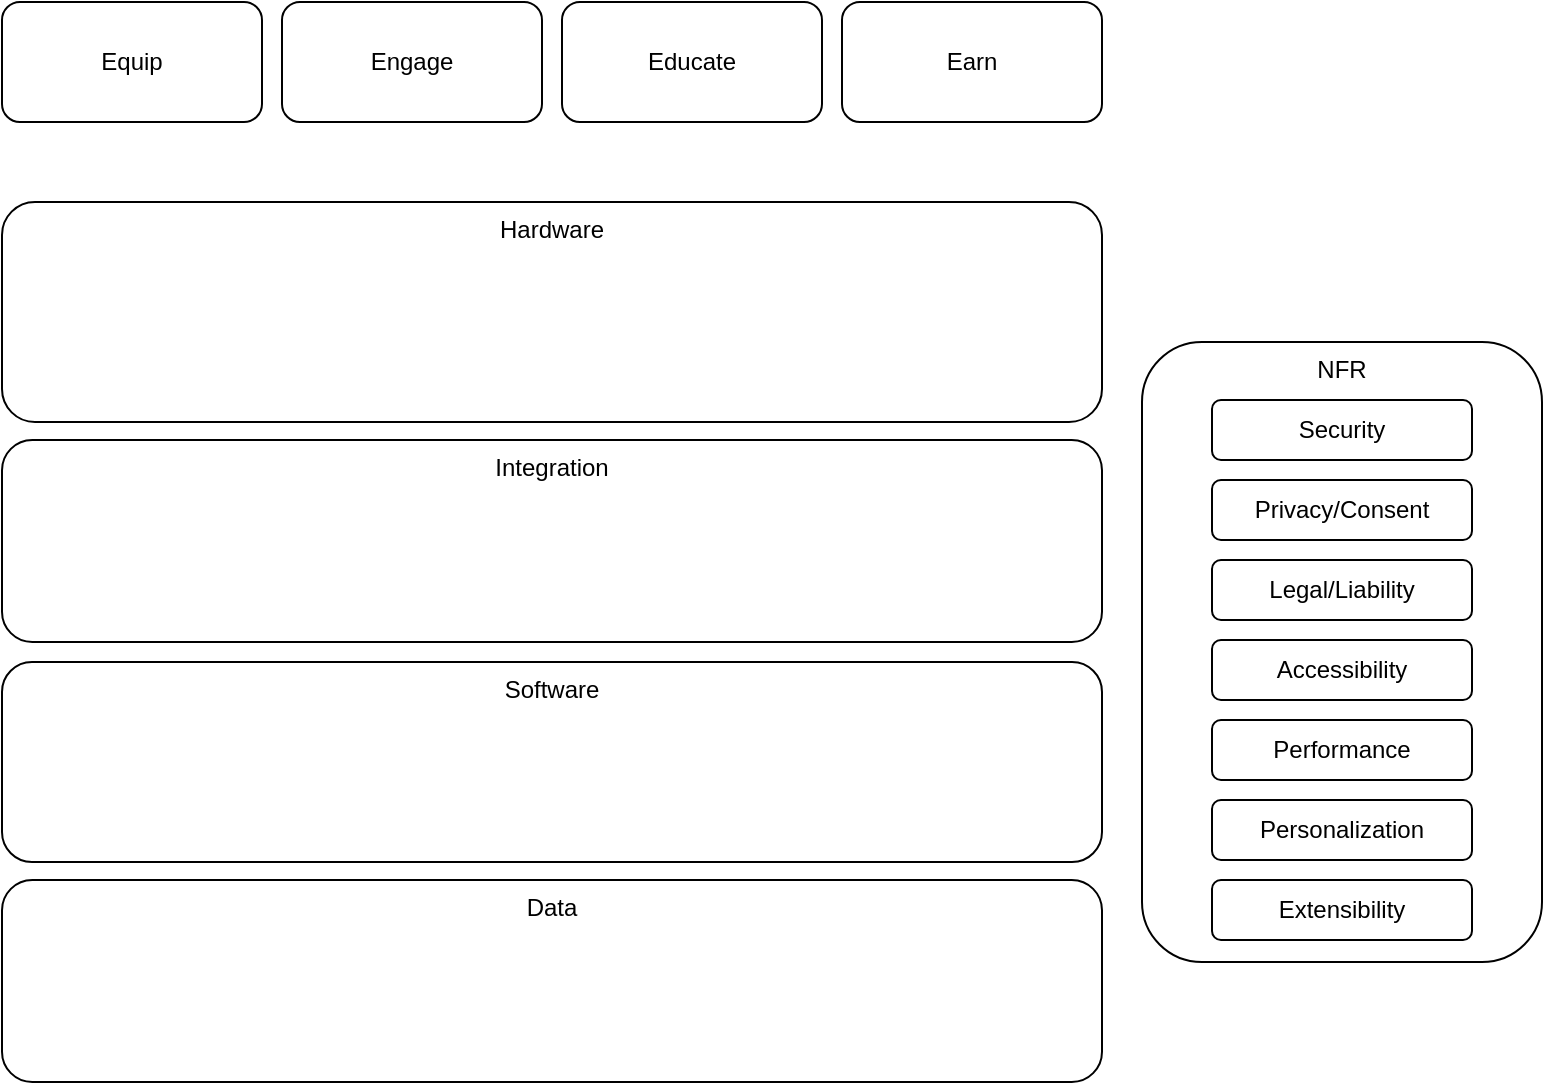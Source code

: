 <mxfile version="25.0.3">
  <diagram name="Page-1" id="_WiR1FRM0LtRhZUesrnO">
    <mxGraphModel dx="2074" dy="1132" grid="1" gridSize="10" guides="1" tooltips="1" connect="1" arrows="1" fold="1" page="1" pageScale="1" pageWidth="1100" pageHeight="850" math="0" shadow="0">
      <root>
        <mxCell id="0" />
        <mxCell id="1" parent="0" />
        <mxCell id="B8doCjnM5D5fN7UCeg72-1" value="Equip" style="rounded=1;whiteSpace=wrap;html=1;" vertex="1" parent="1">
          <mxGeometry x="230" y="40" width="130" height="60" as="geometry" />
        </mxCell>
        <mxCell id="B8doCjnM5D5fN7UCeg72-2" value="Engage" style="rounded=1;whiteSpace=wrap;html=1;" vertex="1" parent="1">
          <mxGeometry x="370" y="40" width="130" height="60" as="geometry" />
        </mxCell>
        <mxCell id="B8doCjnM5D5fN7UCeg72-3" value="Educate" style="rounded=1;whiteSpace=wrap;html=1;" vertex="1" parent="1">
          <mxGeometry x="510" y="40" width="130" height="60" as="geometry" />
        </mxCell>
        <mxCell id="B8doCjnM5D5fN7UCeg72-4" value="Earn" style="rounded=1;whiteSpace=wrap;html=1;" vertex="1" parent="1">
          <mxGeometry x="650" y="40" width="130" height="60" as="geometry" />
        </mxCell>
        <mxCell id="B8doCjnM5D5fN7UCeg72-5" value="Hardware" style="rounded=1;whiteSpace=wrap;html=1;verticalAlign=top;" vertex="1" parent="1">
          <mxGeometry x="230" y="140" width="550" height="110" as="geometry" />
        </mxCell>
        <mxCell id="B8doCjnM5D5fN7UCeg72-6" value="Integration" style="rounded=1;whiteSpace=wrap;html=1;verticalAlign=top;" vertex="1" parent="1">
          <mxGeometry x="230" y="259" width="550" height="101" as="geometry" />
        </mxCell>
        <mxCell id="B8doCjnM5D5fN7UCeg72-7" value="Software" style="rounded=1;whiteSpace=wrap;html=1;verticalAlign=top;" vertex="1" parent="1">
          <mxGeometry x="230" y="370" width="550" height="100" as="geometry" />
        </mxCell>
        <mxCell id="B8doCjnM5D5fN7UCeg72-8" value="Data" style="rounded=1;whiteSpace=wrap;html=1;verticalAlign=top;" vertex="1" parent="1">
          <mxGeometry x="230" y="479" width="550" height="101" as="geometry" />
        </mxCell>
        <mxCell id="B8doCjnM5D5fN7UCeg72-9" value="NFR" style="rounded=1;whiteSpace=wrap;html=1;verticalAlign=top;" vertex="1" parent="1">
          <mxGeometry x="800" y="210" width="200" height="310" as="geometry" />
        </mxCell>
        <mxCell id="B8doCjnM5D5fN7UCeg72-11" value="Security" style="rounded=1;whiteSpace=wrap;html=1;" vertex="1" parent="1">
          <mxGeometry x="835" y="239" width="130" height="30" as="geometry" />
        </mxCell>
        <mxCell id="B8doCjnM5D5fN7UCeg72-12" value="Privacy/Consent" style="rounded=1;whiteSpace=wrap;html=1;" vertex="1" parent="1">
          <mxGeometry x="835" y="279" width="130" height="30" as="geometry" />
        </mxCell>
        <mxCell id="B8doCjnM5D5fN7UCeg72-13" value="Legal/Liability" style="rounded=1;whiteSpace=wrap;html=1;" vertex="1" parent="1">
          <mxGeometry x="835" y="319" width="130" height="30" as="geometry" />
        </mxCell>
        <mxCell id="B8doCjnM5D5fN7UCeg72-14" value="Accessibility" style="rounded=1;whiteSpace=wrap;html=1;" vertex="1" parent="1">
          <mxGeometry x="835" y="359" width="130" height="30" as="geometry" />
        </mxCell>
        <mxCell id="B8doCjnM5D5fN7UCeg72-15" value="Performance" style="rounded=1;whiteSpace=wrap;html=1;" vertex="1" parent="1">
          <mxGeometry x="835" y="399" width="130" height="30" as="geometry" />
        </mxCell>
        <mxCell id="B8doCjnM5D5fN7UCeg72-16" value="Personalization" style="rounded=1;whiteSpace=wrap;html=1;" vertex="1" parent="1">
          <mxGeometry x="835" y="439" width="130" height="30" as="geometry" />
        </mxCell>
        <mxCell id="B8doCjnM5D5fN7UCeg72-17" value="Extensibility" style="rounded=1;whiteSpace=wrap;html=1;" vertex="1" parent="1">
          <mxGeometry x="835" y="479" width="130" height="30" as="geometry" />
        </mxCell>
      </root>
    </mxGraphModel>
  </diagram>
</mxfile>
